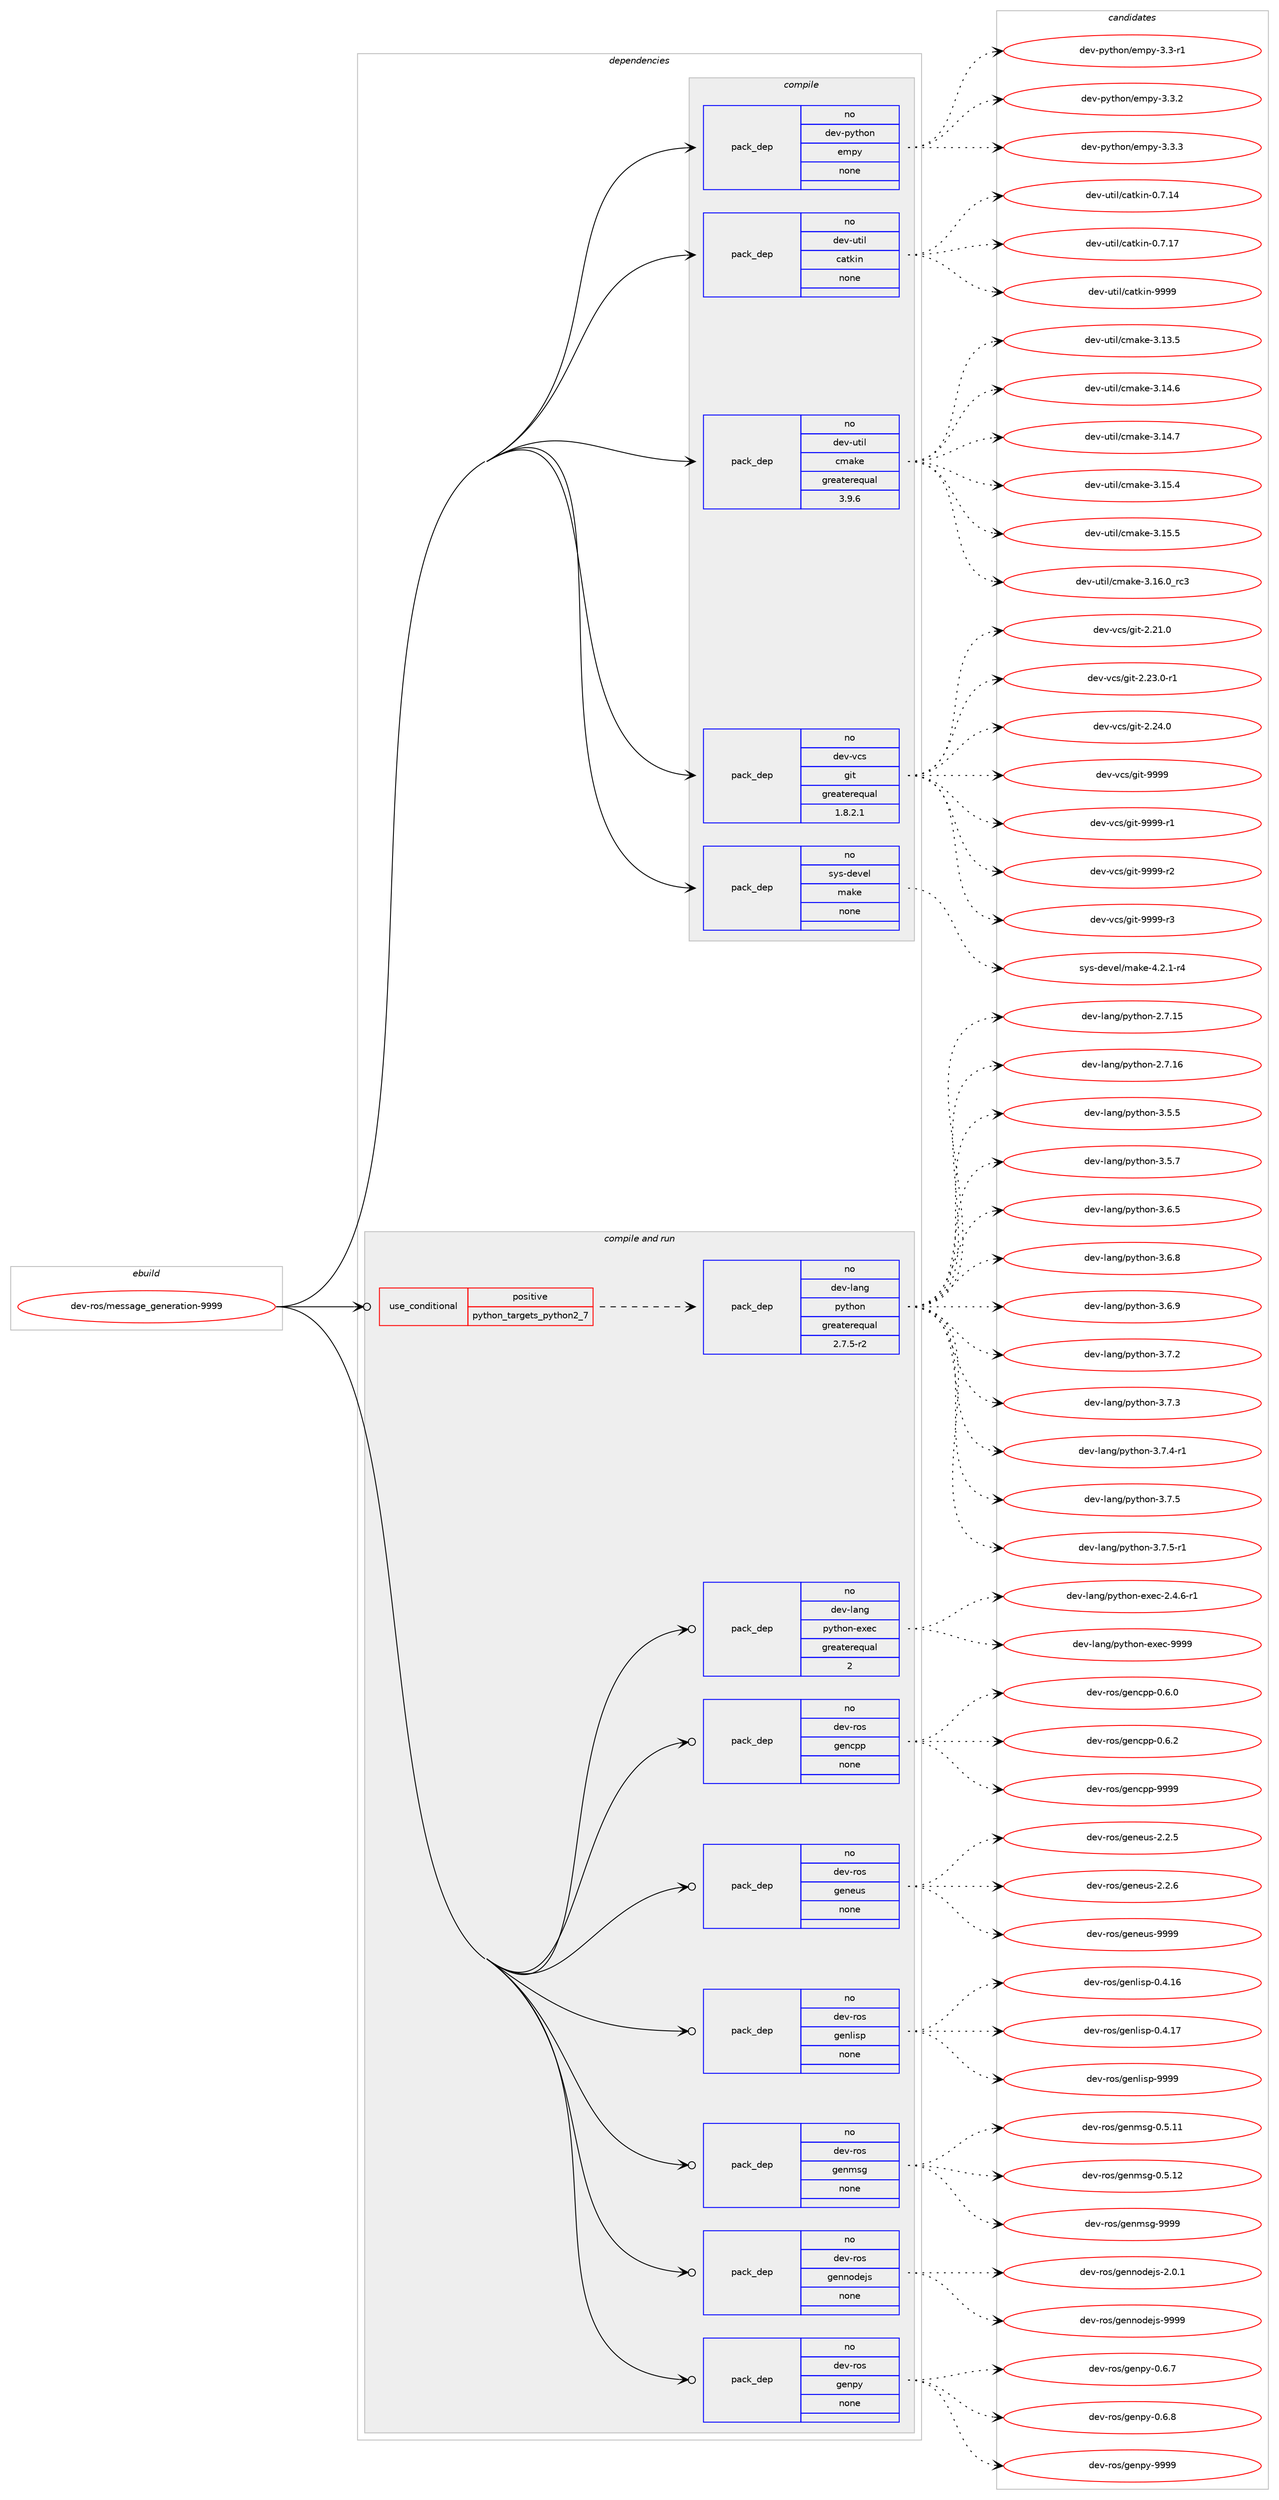 digraph prolog {

# *************
# Graph options
# *************

newrank=true;
concentrate=true;
compound=true;
graph [rankdir=LR,fontname=Helvetica,fontsize=10,ranksep=1.5];#, ranksep=2.5, nodesep=0.2];
edge  [arrowhead=vee];
node  [fontname=Helvetica,fontsize=10];

# **********
# The ebuild
# **********

subgraph cluster_leftcol {
color=gray;
rank=same;
label=<<i>ebuild</i>>;
id [label="dev-ros/message_generation-9999", color=red, width=4, href="../dev-ros/message_generation-9999.svg"];
}

# ****************
# The dependencies
# ****************

subgraph cluster_midcol {
color=gray;
label=<<i>dependencies</i>>;
subgraph cluster_compile {
fillcolor="#eeeeee";
style=filled;
label=<<i>compile</i>>;
subgraph pack490320 {
dependency656011 [label=<<TABLE BORDER="0" CELLBORDER="1" CELLSPACING="0" CELLPADDING="4" WIDTH="220"><TR><TD ROWSPAN="6" CELLPADDING="30">pack_dep</TD></TR><TR><TD WIDTH="110">no</TD></TR><TR><TD>dev-python</TD></TR><TR><TD>empy</TD></TR><TR><TD>none</TD></TR><TR><TD></TD></TR></TABLE>>, shape=none, color=blue];
}
id:e -> dependency656011:w [weight=20,style="solid",arrowhead="vee"];
subgraph pack490321 {
dependency656012 [label=<<TABLE BORDER="0" CELLBORDER="1" CELLSPACING="0" CELLPADDING="4" WIDTH="220"><TR><TD ROWSPAN="6" CELLPADDING="30">pack_dep</TD></TR><TR><TD WIDTH="110">no</TD></TR><TR><TD>dev-util</TD></TR><TR><TD>catkin</TD></TR><TR><TD>none</TD></TR><TR><TD></TD></TR></TABLE>>, shape=none, color=blue];
}
id:e -> dependency656012:w [weight=20,style="solid",arrowhead="vee"];
subgraph pack490322 {
dependency656013 [label=<<TABLE BORDER="0" CELLBORDER="1" CELLSPACING="0" CELLPADDING="4" WIDTH="220"><TR><TD ROWSPAN="6" CELLPADDING="30">pack_dep</TD></TR><TR><TD WIDTH="110">no</TD></TR><TR><TD>dev-util</TD></TR><TR><TD>cmake</TD></TR><TR><TD>greaterequal</TD></TR><TR><TD>3.9.6</TD></TR></TABLE>>, shape=none, color=blue];
}
id:e -> dependency656013:w [weight=20,style="solid",arrowhead="vee"];
subgraph pack490323 {
dependency656014 [label=<<TABLE BORDER="0" CELLBORDER="1" CELLSPACING="0" CELLPADDING="4" WIDTH="220"><TR><TD ROWSPAN="6" CELLPADDING="30">pack_dep</TD></TR><TR><TD WIDTH="110">no</TD></TR><TR><TD>dev-vcs</TD></TR><TR><TD>git</TD></TR><TR><TD>greaterequal</TD></TR><TR><TD>1.8.2.1</TD></TR></TABLE>>, shape=none, color=blue];
}
id:e -> dependency656014:w [weight=20,style="solid",arrowhead="vee"];
subgraph pack490324 {
dependency656015 [label=<<TABLE BORDER="0" CELLBORDER="1" CELLSPACING="0" CELLPADDING="4" WIDTH="220"><TR><TD ROWSPAN="6" CELLPADDING="30">pack_dep</TD></TR><TR><TD WIDTH="110">no</TD></TR><TR><TD>sys-devel</TD></TR><TR><TD>make</TD></TR><TR><TD>none</TD></TR><TR><TD></TD></TR></TABLE>>, shape=none, color=blue];
}
id:e -> dependency656015:w [weight=20,style="solid",arrowhead="vee"];
}
subgraph cluster_compileandrun {
fillcolor="#eeeeee";
style=filled;
label=<<i>compile and run</i>>;
subgraph cond153785 {
dependency656016 [label=<<TABLE BORDER="0" CELLBORDER="1" CELLSPACING="0" CELLPADDING="4"><TR><TD ROWSPAN="3" CELLPADDING="10">use_conditional</TD></TR><TR><TD>positive</TD></TR><TR><TD>python_targets_python2_7</TD></TR></TABLE>>, shape=none, color=red];
subgraph pack490325 {
dependency656017 [label=<<TABLE BORDER="0" CELLBORDER="1" CELLSPACING="0" CELLPADDING="4" WIDTH="220"><TR><TD ROWSPAN="6" CELLPADDING="30">pack_dep</TD></TR><TR><TD WIDTH="110">no</TD></TR><TR><TD>dev-lang</TD></TR><TR><TD>python</TD></TR><TR><TD>greaterequal</TD></TR><TR><TD>2.7.5-r2</TD></TR></TABLE>>, shape=none, color=blue];
}
dependency656016:e -> dependency656017:w [weight=20,style="dashed",arrowhead="vee"];
}
id:e -> dependency656016:w [weight=20,style="solid",arrowhead="odotvee"];
subgraph pack490326 {
dependency656018 [label=<<TABLE BORDER="0" CELLBORDER="1" CELLSPACING="0" CELLPADDING="4" WIDTH="220"><TR><TD ROWSPAN="6" CELLPADDING="30">pack_dep</TD></TR><TR><TD WIDTH="110">no</TD></TR><TR><TD>dev-lang</TD></TR><TR><TD>python-exec</TD></TR><TR><TD>greaterequal</TD></TR><TR><TD>2</TD></TR></TABLE>>, shape=none, color=blue];
}
id:e -> dependency656018:w [weight=20,style="solid",arrowhead="odotvee"];
subgraph pack490327 {
dependency656019 [label=<<TABLE BORDER="0" CELLBORDER="1" CELLSPACING="0" CELLPADDING="4" WIDTH="220"><TR><TD ROWSPAN="6" CELLPADDING="30">pack_dep</TD></TR><TR><TD WIDTH="110">no</TD></TR><TR><TD>dev-ros</TD></TR><TR><TD>gencpp</TD></TR><TR><TD>none</TD></TR><TR><TD></TD></TR></TABLE>>, shape=none, color=blue];
}
id:e -> dependency656019:w [weight=20,style="solid",arrowhead="odotvee"];
subgraph pack490328 {
dependency656020 [label=<<TABLE BORDER="0" CELLBORDER="1" CELLSPACING="0" CELLPADDING="4" WIDTH="220"><TR><TD ROWSPAN="6" CELLPADDING="30">pack_dep</TD></TR><TR><TD WIDTH="110">no</TD></TR><TR><TD>dev-ros</TD></TR><TR><TD>geneus</TD></TR><TR><TD>none</TD></TR><TR><TD></TD></TR></TABLE>>, shape=none, color=blue];
}
id:e -> dependency656020:w [weight=20,style="solid",arrowhead="odotvee"];
subgraph pack490329 {
dependency656021 [label=<<TABLE BORDER="0" CELLBORDER="1" CELLSPACING="0" CELLPADDING="4" WIDTH="220"><TR><TD ROWSPAN="6" CELLPADDING="30">pack_dep</TD></TR><TR><TD WIDTH="110">no</TD></TR><TR><TD>dev-ros</TD></TR><TR><TD>genlisp</TD></TR><TR><TD>none</TD></TR><TR><TD></TD></TR></TABLE>>, shape=none, color=blue];
}
id:e -> dependency656021:w [weight=20,style="solid",arrowhead="odotvee"];
subgraph pack490330 {
dependency656022 [label=<<TABLE BORDER="0" CELLBORDER="1" CELLSPACING="0" CELLPADDING="4" WIDTH="220"><TR><TD ROWSPAN="6" CELLPADDING="30">pack_dep</TD></TR><TR><TD WIDTH="110">no</TD></TR><TR><TD>dev-ros</TD></TR><TR><TD>genmsg</TD></TR><TR><TD>none</TD></TR><TR><TD></TD></TR></TABLE>>, shape=none, color=blue];
}
id:e -> dependency656022:w [weight=20,style="solid",arrowhead="odotvee"];
subgraph pack490331 {
dependency656023 [label=<<TABLE BORDER="0" CELLBORDER="1" CELLSPACING="0" CELLPADDING="4" WIDTH="220"><TR><TD ROWSPAN="6" CELLPADDING="30">pack_dep</TD></TR><TR><TD WIDTH="110">no</TD></TR><TR><TD>dev-ros</TD></TR><TR><TD>gennodejs</TD></TR><TR><TD>none</TD></TR><TR><TD></TD></TR></TABLE>>, shape=none, color=blue];
}
id:e -> dependency656023:w [weight=20,style="solid",arrowhead="odotvee"];
subgraph pack490332 {
dependency656024 [label=<<TABLE BORDER="0" CELLBORDER="1" CELLSPACING="0" CELLPADDING="4" WIDTH="220"><TR><TD ROWSPAN="6" CELLPADDING="30">pack_dep</TD></TR><TR><TD WIDTH="110">no</TD></TR><TR><TD>dev-ros</TD></TR><TR><TD>genpy</TD></TR><TR><TD>none</TD></TR><TR><TD></TD></TR></TABLE>>, shape=none, color=blue];
}
id:e -> dependency656024:w [weight=20,style="solid",arrowhead="odotvee"];
}
subgraph cluster_run {
fillcolor="#eeeeee";
style=filled;
label=<<i>run</i>>;
}
}

# **************
# The candidates
# **************

subgraph cluster_choices {
rank=same;
color=gray;
label=<<i>candidates</i>>;

subgraph choice490320 {
color=black;
nodesep=1;
choice1001011184511212111610411111047101109112121455146514511449 [label="dev-python/empy-3.3-r1", color=red, width=4,href="../dev-python/empy-3.3-r1.svg"];
choice1001011184511212111610411111047101109112121455146514650 [label="dev-python/empy-3.3.2", color=red, width=4,href="../dev-python/empy-3.3.2.svg"];
choice1001011184511212111610411111047101109112121455146514651 [label="dev-python/empy-3.3.3", color=red, width=4,href="../dev-python/empy-3.3.3.svg"];
dependency656011:e -> choice1001011184511212111610411111047101109112121455146514511449:w [style=dotted,weight="100"];
dependency656011:e -> choice1001011184511212111610411111047101109112121455146514650:w [style=dotted,weight="100"];
dependency656011:e -> choice1001011184511212111610411111047101109112121455146514651:w [style=dotted,weight="100"];
}
subgraph choice490321 {
color=black;
nodesep=1;
choice1001011184511711610510847999711610710511045484655464952 [label="dev-util/catkin-0.7.14", color=red, width=4,href="../dev-util/catkin-0.7.14.svg"];
choice1001011184511711610510847999711610710511045484655464955 [label="dev-util/catkin-0.7.17", color=red, width=4,href="../dev-util/catkin-0.7.17.svg"];
choice100101118451171161051084799971161071051104557575757 [label="dev-util/catkin-9999", color=red, width=4,href="../dev-util/catkin-9999.svg"];
dependency656012:e -> choice1001011184511711610510847999711610710511045484655464952:w [style=dotted,weight="100"];
dependency656012:e -> choice1001011184511711610510847999711610710511045484655464955:w [style=dotted,weight="100"];
dependency656012:e -> choice100101118451171161051084799971161071051104557575757:w [style=dotted,weight="100"];
}
subgraph choice490322 {
color=black;
nodesep=1;
choice1001011184511711610510847991099710710145514649514653 [label="dev-util/cmake-3.13.5", color=red, width=4,href="../dev-util/cmake-3.13.5.svg"];
choice1001011184511711610510847991099710710145514649524654 [label="dev-util/cmake-3.14.6", color=red, width=4,href="../dev-util/cmake-3.14.6.svg"];
choice1001011184511711610510847991099710710145514649524655 [label="dev-util/cmake-3.14.7", color=red, width=4,href="../dev-util/cmake-3.14.7.svg"];
choice1001011184511711610510847991099710710145514649534652 [label="dev-util/cmake-3.15.4", color=red, width=4,href="../dev-util/cmake-3.15.4.svg"];
choice1001011184511711610510847991099710710145514649534653 [label="dev-util/cmake-3.15.5", color=red, width=4,href="../dev-util/cmake-3.15.5.svg"];
choice1001011184511711610510847991099710710145514649544648951149951 [label="dev-util/cmake-3.16.0_rc3", color=red, width=4,href="../dev-util/cmake-3.16.0_rc3.svg"];
dependency656013:e -> choice1001011184511711610510847991099710710145514649514653:w [style=dotted,weight="100"];
dependency656013:e -> choice1001011184511711610510847991099710710145514649524654:w [style=dotted,weight="100"];
dependency656013:e -> choice1001011184511711610510847991099710710145514649524655:w [style=dotted,weight="100"];
dependency656013:e -> choice1001011184511711610510847991099710710145514649534652:w [style=dotted,weight="100"];
dependency656013:e -> choice1001011184511711610510847991099710710145514649534653:w [style=dotted,weight="100"];
dependency656013:e -> choice1001011184511711610510847991099710710145514649544648951149951:w [style=dotted,weight="100"];
}
subgraph choice490323 {
color=black;
nodesep=1;
choice10010111845118991154710310511645504650494648 [label="dev-vcs/git-2.21.0", color=red, width=4,href="../dev-vcs/git-2.21.0.svg"];
choice100101118451189911547103105116455046505146484511449 [label="dev-vcs/git-2.23.0-r1", color=red, width=4,href="../dev-vcs/git-2.23.0-r1.svg"];
choice10010111845118991154710310511645504650524648 [label="dev-vcs/git-2.24.0", color=red, width=4,href="../dev-vcs/git-2.24.0.svg"];
choice1001011184511899115471031051164557575757 [label="dev-vcs/git-9999", color=red, width=4,href="../dev-vcs/git-9999.svg"];
choice10010111845118991154710310511645575757574511449 [label="dev-vcs/git-9999-r1", color=red, width=4,href="../dev-vcs/git-9999-r1.svg"];
choice10010111845118991154710310511645575757574511450 [label="dev-vcs/git-9999-r2", color=red, width=4,href="../dev-vcs/git-9999-r2.svg"];
choice10010111845118991154710310511645575757574511451 [label="dev-vcs/git-9999-r3", color=red, width=4,href="../dev-vcs/git-9999-r3.svg"];
dependency656014:e -> choice10010111845118991154710310511645504650494648:w [style=dotted,weight="100"];
dependency656014:e -> choice100101118451189911547103105116455046505146484511449:w [style=dotted,weight="100"];
dependency656014:e -> choice10010111845118991154710310511645504650524648:w [style=dotted,weight="100"];
dependency656014:e -> choice1001011184511899115471031051164557575757:w [style=dotted,weight="100"];
dependency656014:e -> choice10010111845118991154710310511645575757574511449:w [style=dotted,weight="100"];
dependency656014:e -> choice10010111845118991154710310511645575757574511450:w [style=dotted,weight="100"];
dependency656014:e -> choice10010111845118991154710310511645575757574511451:w [style=dotted,weight="100"];
}
subgraph choice490324 {
color=black;
nodesep=1;
choice1151211154510010111810110847109971071014552465046494511452 [label="sys-devel/make-4.2.1-r4", color=red, width=4,href="../sys-devel/make-4.2.1-r4.svg"];
dependency656015:e -> choice1151211154510010111810110847109971071014552465046494511452:w [style=dotted,weight="100"];
}
subgraph choice490325 {
color=black;
nodesep=1;
choice10010111845108971101034711212111610411111045504655464953 [label="dev-lang/python-2.7.15", color=red, width=4,href="../dev-lang/python-2.7.15.svg"];
choice10010111845108971101034711212111610411111045504655464954 [label="dev-lang/python-2.7.16", color=red, width=4,href="../dev-lang/python-2.7.16.svg"];
choice100101118451089711010347112121116104111110455146534653 [label="dev-lang/python-3.5.5", color=red, width=4,href="../dev-lang/python-3.5.5.svg"];
choice100101118451089711010347112121116104111110455146534655 [label="dev-lang/python-3.5.7", color=red, width=4,href="../dev-lang/python-3.5.7.svg"];
choice100101118451089711010347112121116104111110455146544653 [label="dev-lang/python-3.6.5", color=red, width=4,href="../dev-lang/python-3.6.5.svg"];
choice100101118451089711010347112121116104111110455146544656 [label="dev-lang/python-3.6.8", color=red, width=4,href="../dev-lang/python-3.6.8.svg"];
choice100101118451089711010347112121116104111110455146544657 [label="dev-lang/python-3.6.9", color=red, width=4,href="../dev-lang/python-3.6.9.svg"];
choice100101118451089711010347112121116104111110455146554650 [label="dev-lang/python-3.7.2", color=red, width=4,href="../dev-lang/python-3.7.2.svg"];
choice100101118451089711010347112121116104111110455146554651 [label="dev-lang/python-3.7.3", color=red, width=4,href="../dev-lang/python-3.7.3.svg"];
choice1001011184510897110103471121211161041111104551465546524511449 [label="dev-lang/python-3.7.4-r1", color=red, width=4,href="../dev-lang/python-3.7.4-r1.svg"];
choice100101118451089711010347112121116104111110455146554653 [label="dev-lang/python-3.7.5", color=red, width=4,href="../dev-lang/python-3.7.5.svg"];
choice1001011184510897110103471121211161041111104551465546534511449 [label="dev-lang/python-3.7.5-r1", color=red, width=4,href="../dev-lang/python-3.7.5-r1.svg"];
dependency656017:e -> choice10010111845108971101034711212111610411111045504655464953:w [style=dotted,weight="100"];
dependency656017:e -> choice10010111845108971101034711212111610411111045504655464954:w [style=dotted,weight="100"];
dependency656017:e -> choice100101118451089711010347112121116104111110455146534653:w [style=dotted,weight="100"];
dependency656017:e -> choice100101118451089711010347112121116104111110455146534655:w [style=dotted,weight="100"];
dependency656017:e -> choice100101118451089711010347112121116104111110455146544653:w [style=dotted,weight="100"];
dependency656017:e -> choice100101118451089711010347112121116104111110455146544656:w [style=dotted,weight="100"];
dependency656017:e -> choice100101118451089711010347112121116104111110455146544657:w [style=dotted,weight="100"];
dependency656017:e -> choice100101118451089711010347112121116104111110455146554650:w [style=dotted,weight="100"];
dependency656017:e -> choice100101118451089711010347112121116104111110455146554651:w [style=dotted,weight="100"];
dependency656017:e -> choice1001011184510897110103471121211161041111104551465546524511449:w [style=dotted,weight="100"];
dependency656017:e -> choice100101118451089711010347112121116104111110455146554653:w [style=dotted,weight="100"];
dependency656017:e -> choice1001011184510897110103471121211161041111104551465546534511449:w [style=dotted,weight="100"];
}
subgraph choice490326 {
color=black;
nodesep=1;
choice10010111845108971101034711212111610411111045101120101994550465246544511449 [label="dev-lang/python-exec-2.4.6-r1", color=red, width=4,href="../dev-lang/python-exec-2.4.6-r1.svg"];
choice10010111845108971101034711212111610411111045101120101994557575757 [label="dev-lang/python-exec-9999", color=red, width=4,href="../dev-lang/python-exec-9999.svg"];
dependency656018:e -> choice10010111845108971101034711212111610411111045101120101994550465246544511449:w [style=dotted,weight="100"];
dependency656018:e -> choice10010111845108971101034711212111610411111045101120101994557575757:w [style=dotted,weight="100"];
}
subgraph choice490327 {
color=black;
nodesep=1;
choice100101118451141111154710310111099112112454846544648 [label="dev-ros/gencpp-0.6.0", color=red, width=4,href="../dev-ros/gencpp-0.6.0.svg"];
choice100101118451141111154710310111099112112454846544650 [label="dev-ros/gencpp-0.6.2", color=red, width=4,href="../dev-ros/gencpp-0.6.2.svg"];
choice1001011184511411111547103101110991121124557575757 [label="dev-ros/gencpp-9999", color=red, width=4,href="../dev-ros/gencpp-9999.svg"];
dependency656019:e -> choice100101118451141111154710310111099112112454846544648:w [style=dotted,weight="100"];
dependency656019:e -> choice100101118451141111154710310111099112112454846544650:w [style=dotted,weight="100"];
dependency656019:e -> choice1001011184511411111547103101110991121124557575757:w [style=dotted,weight="100"];
}
subgraph choice490328 {
color=black;
nodesep=1;
choice1001011184511411111547103101110101117115455046504653 [label="dev-ros/geneus-2.2.5", color=red, width=4,href="../dev-ros/geneus-2.2.5.svg"];
choice1001011184511411111547103101110101117115455046504654 [label="dev-ros/geneus-2.2.6", color=red, width=4,href="../dev-ros/geneus-2.2.6.svg"];
choice10010111845114111115471031011101011171154557575757 [label="dev-ros/geneus-9999", color=red, width=4,href="../dev-ros/geneus-9999.svg"];
dependency656020:e -> choice1001011184511411111547103101110101117115455046504653:w [style=dotted,weight="100"];
dependency656020:e -> choice1001011184511411111547103101110101117115455046504654:w [style=dotted,weight="100"];
dependency656020:e -> choice10010111845114111115471031011101011171154557575757:w [style=dotted,weight="100"];
}
subgraph choice490329 {
color=black;
nodesep=1;
choice100101118451141111154710310111010810511511245484652464954 [label="dev-ros/genlisp-0.4.16", color=red, width=4,href="../dev-ros/genlisp-0.4.16.svg"];
choice100101118451141111154710310111010810511511245484652464955 [label="dev-ros/genlisp-0.4.17", color=red, width=4,href="../dev-ros/genlisp-0.4.17.svg"];
choice10010111845114111115471031011101081051151124557575757 [label="dev-ros/genlisp-9999", color=red, width=4,href="../dev-ros/genlisp-9999.svg"];
dependency656021:e -> choice100101118451141111154710310111010810511511245484652464954:w [style=dotted,weight="100"];
dependency656021:e -> choice100101118451141111154710310111010810511511245484652464955:w [style=dotted,weight="100"];
dependency656021:e -> choice10010111845114111115471031011101081051151124557575757:w [style=dotted,weight="100"];
}
subgraph choice490330 {
color=black;
nodesep=1;
choice100101118451141111154710310111010911510345484653464949 [label="dev-ros/genmsg-0.5.11", color=red, width=4,href="../dev-ros/genmsg-0.5.11.svg"];
choice100101118451141111154710310111010911510345484653464950 [label="dev-ros/genmsg-0.5.12", color=red, width=4,href="../dev-ros/genmsg-0.5.12.svg"];
choice10010111845114111115471031011101091151034557575757 [label="dev-ros/genmsg-9999", color=red, width=4,href="../dev-ros/genmsg-9999.svg"];
dependency656022:e -> choice100101118451141111154710310111010911510345484653464949:w [style=dotted,weight="100"];
dependency656022:e -> choice100101118451141111154710310111010911510345484653464950:w [style=dotted,weight="100"];
dependency656022:e -> choice10010111845114111115471031011101091151034557575757:w [style=dotted,weight="100"];
}
subgraph choice490331 {
color=black;
nodesep=1;
choice1001011184511411111547103101110110111100101106115455046484649 [label="dev-ros/gennodejs-2.0.1", color=red, width=4,href="../dev-ros/gennodejs-2.0.1.svg"];
choice10010111845114111115471031011101101111001011061154557575757 [label="dev-ros/gennodejs-9999", color=red, width=4,href="../dev-ros/gennodejs-9999.svg"];
dependency656023:e -> choice1001011184511411111547103101110110111100101106115455046484649:w [style=dotted,weight="100"];
dependency656023:e -> choice10010111845114111115471031011101101111001011061154557575757:w [style=dotted,weight="100"];
}
subgraph choice490332 {
color=black;
nodesep=1;
choice1001011184511411111547103101110112121454846544655 [label="dev-ros/genpy-0.6.7", color=red, width=4,href="../dev-ros/genpy-0.6.7.svg"];
choice1001011184511411111547103101110112121454846544656 [label="dev-ros/genpy-0.6.8", color=red, width=4,href="../dev-ros/genpy-0.6.8.svg"];
choice10010111845114111115471031011101121214557575757 [label="dev-ros/genpy-9999", color=red, width=4,href="../dev-ros/genpy-9999.svg"];
dependency656024:e -> choice1001011184511411111547103101110112121454846544655:w [style=dotted,weight="100"];
dependency656024:e -> choice1001011184511411111547103101110112121454846544656:w [style=dotted,weight="100"];
dependency656024:e -> choice10010111845114111115471031011101121214557575757:w [style=dotted,weight="100"];
}
}

}
